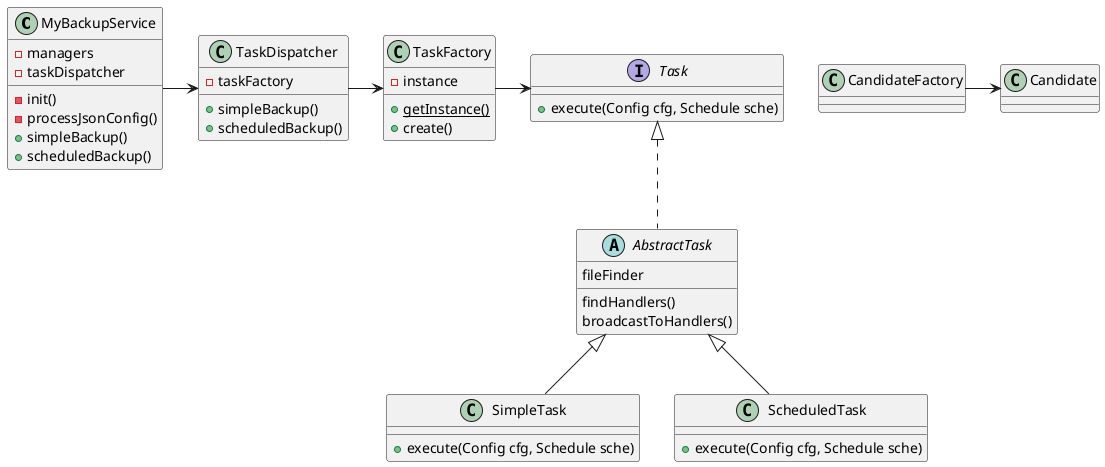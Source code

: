 //[註解] private- protected# internal~ public+ {static} {abstract} 繼承<|-- 實作<|.. 關聯-> 相依.> 集合(由外部帶入)o-> 合成(由內部自建)->

@startuml MyClassDiagram

class MyBackupService {   
  -managers
  -taskDispatcher
  
  -init()
  -processJsonConfig()  
  +simpleBackup()
  +scheduledBackup() 
}
MyBackupService -> TaskDispatcher

class TaskDispatcher {
  -taskFactory
  
  +simpleBackup()
  +scheduledBackup()
}
TaskDispatcher -> TaskFactory

class TaskFactory {
  -instance
  
  {static}+getInstance()
  +create()
}
TaskFactory -> Task

interface Task {
  +execute(Config cfg, Schedule sche)
}

class SimpleTask {
  +execute(Config cfg, Schedule sche)
}
AbstractTask <|-- SimpleTask

class ScheduledTask {
  +execute(Config cfg, Schedule sche)
}
AbstractTask <|-- ScheduledTask

abstract class AbstractTask {
  fileFinder
  
  findHandlers()
  broadcastToHandlers()
}
Task <|.. AbstractTask

class Candidate {

}
class CandidateFactory {

}
CandidateFactory -> Candidate

@enduml
